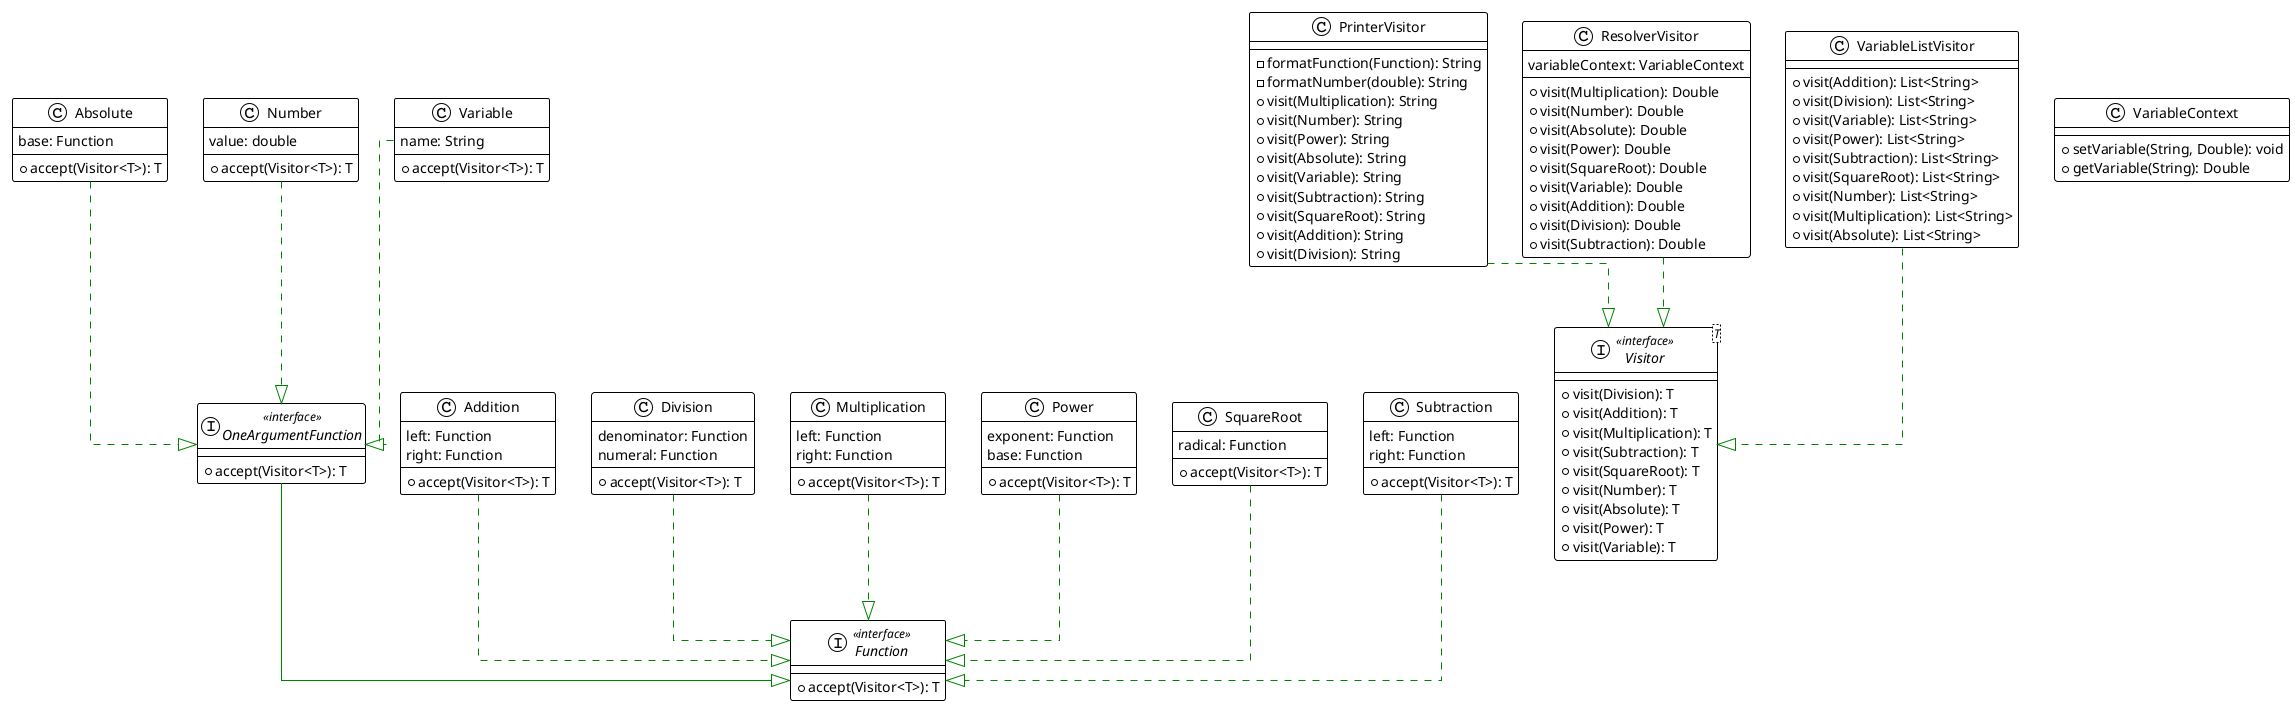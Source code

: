 @startuml

!theme plain
top to bottom direction
skinparam linetype ortho

class Absolute {
  + accept(Visitor<T>): T
   base: Function
}
class Addition {
  + accept(Visitor<T>): T
   left: Function
   right: Function
}
class Division {
  + accept(Visitor<T>): T
   denominator: Function
   numeral: Function
}
interface Function << interface >> {
  + accept(Visitor<T>): T
}
class Multiplication {
  + accept(Visitor<T>): T
   left: Function
   right: Function
}
class Number {
  + accept(Visitor<T>): T
   value: double
}
interface OneArgumentFunction << interface >> {
  + accept(Visitor<T>): T
}
class Power {
  + accept(Visitor<T>): T
   exponent: Function
   base: Function
}
class PrinterVisitor {
  - formatFunction(Function): String
  - formatNumber(double): String
  + visit(Multiplication): String
  + visit(Number): String
  + visit(Power): String
  + visit(Absolute): String
  + visit(Variable): String
  + visit(Subtraction): String
  + visit(SquareRoot): String
  + visit(Addition): String
  + visit(Division): String
}
class ResolverVisitor {
  + visit(Multiplication): Double
  + visit(Number): Double
  + visit(Absolute): Double
  + visit(Power): Double
  + visit(SquareRoot): Double
  + visit(Variable): Double
  + visit(Addition): Double
  + visit(Division): Double
  + visit(Subtraction): Double
   variableContext: VariableContext
}
class SquareRoot {
  + accept(Visitor<T>): T
   radical: Function
}
class Subtraction {
  + accept(Visitor<T>): T
   left: Function
   right: Function
}
class Variable {
  + accept(Visitor<T>): T
   name: String
}
class VariableContext {
  + setVariable(String, Double): void
  + getVariable(String): Double
}
class VariableListVisitor {
  + visit(Addition): List<String>
  + visit(Division): List<String>
  + visit(Variable): List<String>
  + visit(Power): List<String>
  + visit(Subtraction): List<String>
  + visit(SquareRoot): List<String>
  + visit(Number): List<String>
  + visit(Multiplication): List<String>
  + visit(Absolute): List<String>
}
interface Visitor<T> << interface >> {
  + visit(Division): T
  + visit(Addition): T
  + visit(Multiplication): T
  + visit(Subtraction): T
  + visit(SquareRoot): T
  + visit(Number): T
  + visit(Absolute): T
  + visit(Power): T
  + visit(Variable): T
}

Absolute             -[#008200,dashed]-^  OneArgumentFunction 
Addition             -[#008200,dashed]-^  Function            
Division             -[#008200,dashed]-^  Function            
Multiplication       -[#008200,dashed]-^  Function            
Number               -[#008200,dashed]-^  OneArgumentFunction 
OneArgumentFunction  -[#008200,plain]-^  Function            
Power                -[#008200,dashed]-^  Function            
PrinterVisitor       -[#008200,dashed]-^  Visitor             
ResolverVisitor      -[#008200,dashed]-^  Visitor             
SquareRoot           -[#008200,dashed]-^  Function            
Subtraction          -[#008200,dashed]-^  Function            
Variable             -[#008200,dashed]-^  OneArgumentFunction 
VariableListVisitor  -[#008200,dashed]-^  Visitor             
@enduml
